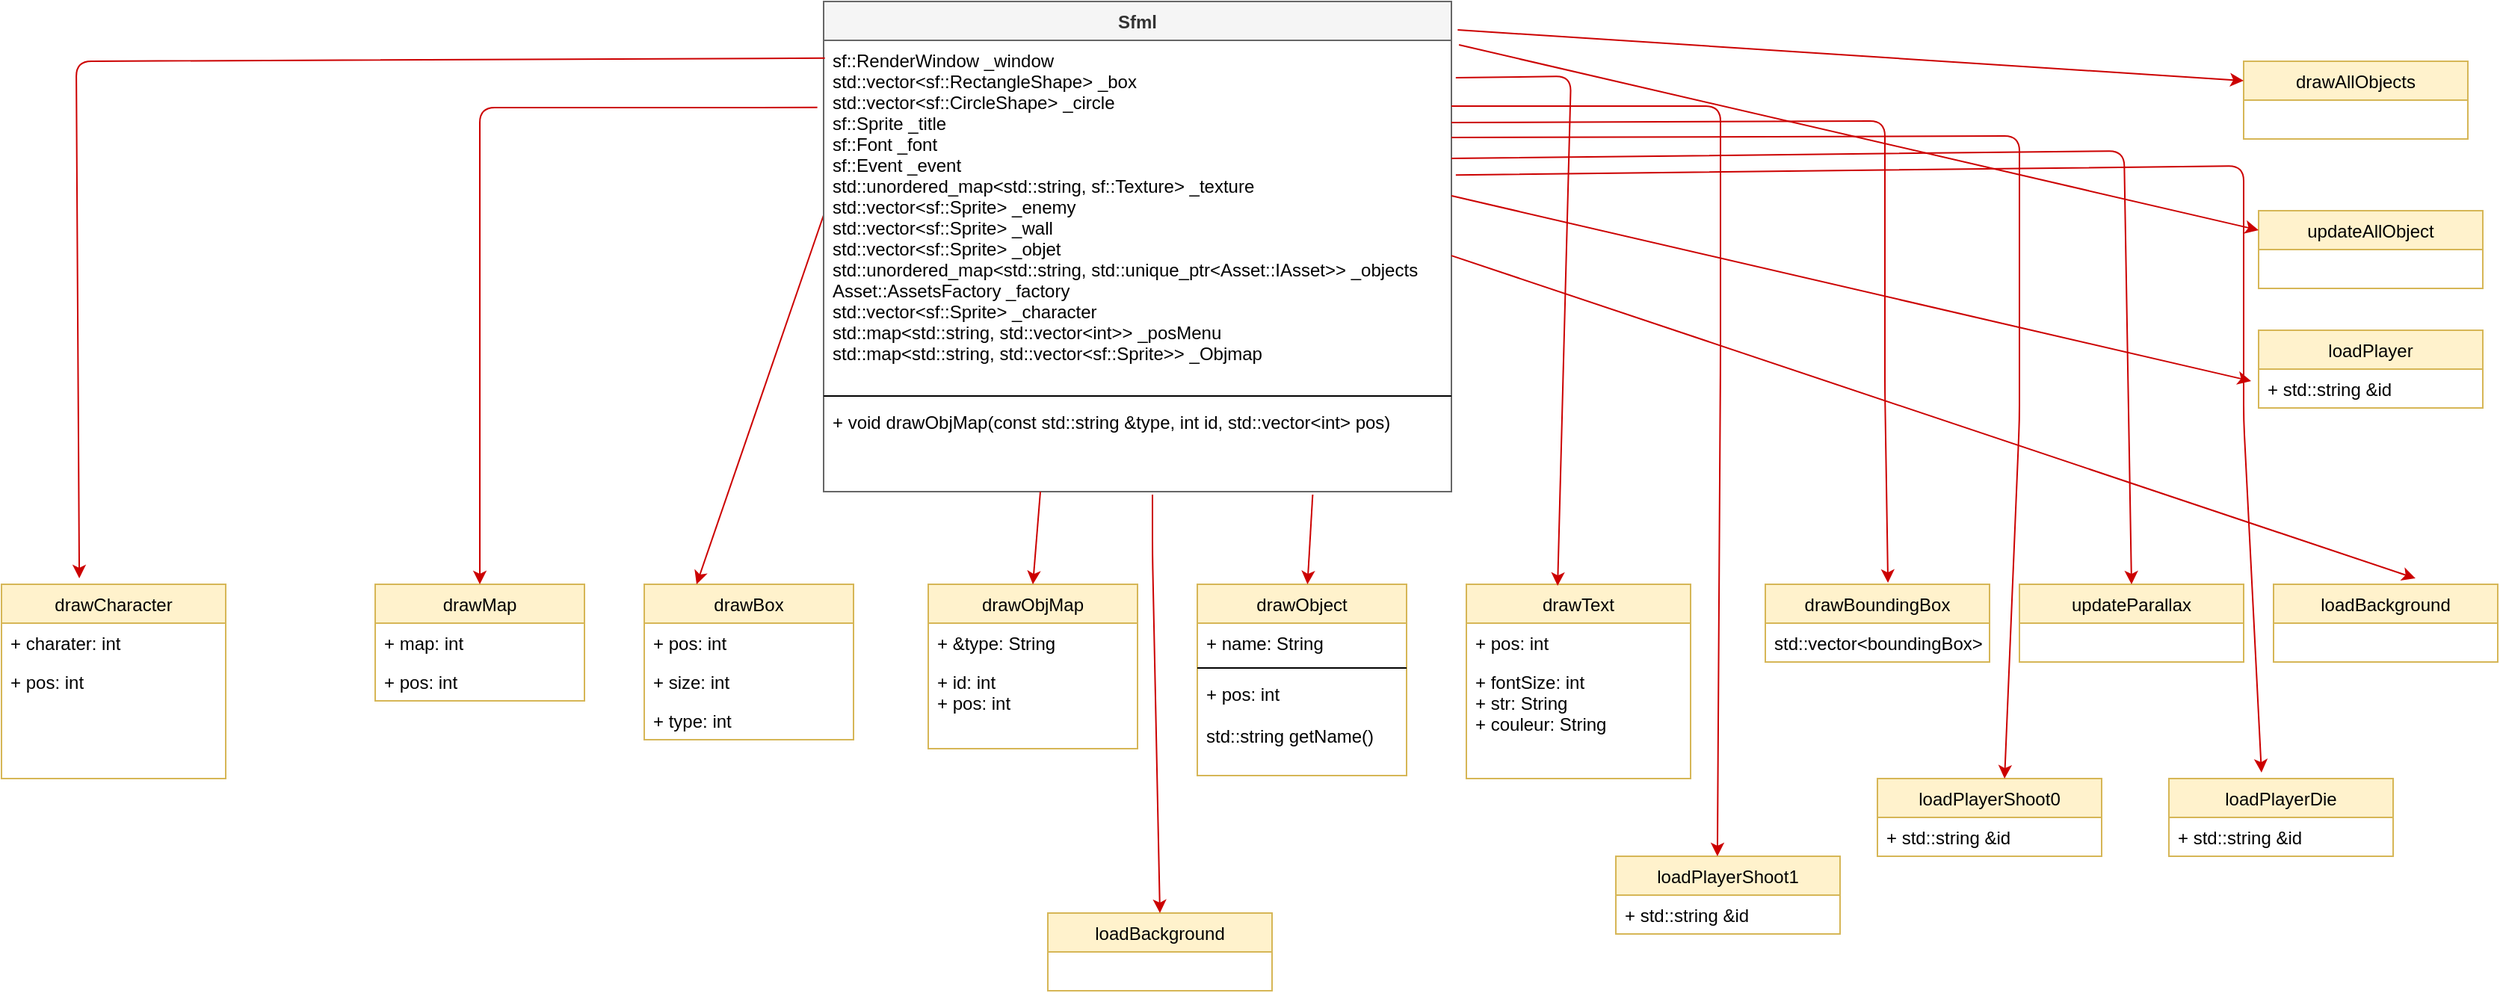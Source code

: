 <mxfile version="12.3.3" type="device" pages="1"><diagram id="tzWmUUqlXx7y31C3i_nX" name="Page-1"><mxGraphModel dx="2031" dy="1031" grid="1" gridSize="10" guides="1" tooltips="1" connect="1" arrows="1" fold="1" page="1" pageScale="1" pageWidth="850" pageHeight="1100" math="0" shadow="0"><root><mxCell id="0"/><mxCell id="1" parent="0"/><mxCell id="KkWqMn9R6-LAdipZz2Vl-2" value="drawBox" style="swimlane;fontStyle=0;childLayout=stackLayout;horizontal=1;startSize=26;fillColor=#fff2cc;horizontalStack=0;resizeParent=1;resizeParentMax=0;resizeLast=0;collapsible=1;marginBottom=0;strokeColor=#d6b656;" vertex="1" parent="1"><mxGeometry x="440" y="400" width="140" height="104" as="geometry"/></mxCell><mxCell id="KkWqMn9R6-LAdipZz2Vl-3" value="+ pos: int" style="text;strokeColor=none;fillColor=none;align=left;verticalAlign=top;spacingLeft=4;spacingRight=4;overflow=hidden;rotatable=0;points=[[0,0.5],[1,0.5]];portConstraint=eastwest;" vertex="1" parent="KkWqMn9R6-LAdipZz2Vl-2"><mxGeometry y="26" width="140" height="26" as="geometry"/></mxCell><mxCell id="KkWqMn9R6-LAdipZz2Vl-4" value="+ size: int" style="text;strokeColor=none;fillColor=none;align=left;verticalAlign=top;spacingLeft=4;spacingRight=4;overflow=hidden;rotatable=0;points=[[0,0.5],[1,0.5]];portConstraint=eastwest;" vertex="1" parent="KkWqMn9R6-LAdipZz2Vl-2"><mxGeometry y="52" width="140" height="26" as="geometry"/></mxCell><mxCell id="KkWqMn9R6-LAdipZz2Vl-5" value="+ type: int" style="text;strokeColor=none;fillColor=none;align=left;verticalAlign=top;spacingLeft=4;spacingRight=4;overflow=hidden;rotatable=0;points=[[0,0.5],[1,0.5]];portConstraint=eastwest;" vertex="1" parent="KkWqMn9R6-LAdipZz2Vl-2"><mxGeometry y="78" width="140" height="26" as="geometry"/></mxCell><mxCell id="KkWqMn9R6-LAdipZz2Vl-6" value="drawObject" style="swimlane;fontStyle=0;childLayout=stackLayout;horizontal=1;startSize=26;fillColor=#fff2cc;horizontalStack=0;resizeParent=1;resizeParentMax=0;resizeLast=0;collapsible=1;marginBottom=0;strokeColor=#d6b656;" vertex="1" parent="1"><mxGeometry x="810" y="400" width="140" height="128" as="geometry"/></mxCell><mxCell id="KkWqMn9R6-LAdipZz2Vl-7" value="+ name: String" style="text;strokeColor=none;fillColor=none;align=left;verticalAlign=top;spacingLeft=4;spacingRight=4;overflow=hidden;rotatable=0;points=[[0,0.5],[1,0.5]];portConstraint=eastwest;" vertex="1" parent="KkWqMn9R6-LAdipZz2Vl-6"><mxGeometry y="26" width="140" height="26" as="geometry"/></mxCell><mxCell id="KkWqMn9R6-LAdipZz2Vl-43" value="" style="line;strokeWidth=1;fillColor=none;align=left;verticalAlign=middle;spacingTop=-1;spacingLeft=3;spacingRight=3;rotatable=0;labelPosition=right;points=[];portConstraint=eastwest;" vertex="1" parent="KkWqMn9R6-LAdipZz2Vl-6"><mxGeometry y="52" width="140" height="8" as="geometry"/></mxCell><mxCell id="KkWqMn9R6-LAdipZz2Vl-8" value="+ pos: int&#xA;&#xA;std::string getName()&#xA;" style="text;strokeColor=none;fillColor=none;align=left;verticalAlign=top;spacingLeft=4;spacingRight=4;overflow=hidden;rotatable=0;points=[[0,0.5],[1,0.5]];portConstraint=eastwest;" vertex="1" parent="KkWqMn9R6-LAdipZz2Vl-6"><mxGeometry y="60" width="140" height="68" as="geometry"/></mxCell><mxCell id="KkWqMn9R6-LAdipZz2Vl-10" value="drawText" style="swimlane;fontStyle=0;childLayout=stackLayout;horizontal=1;startSize=26;fillColor=#fff2cc;horizontalStack=0;resizeParent=1;resizeParentMax=0;resizeLast=0;collapsible=1;marginBottom=0;strokeColor=#d6b656;" vertex="1" parent="1"><mxGeometry x="990" y="400" width="150" height="130" as="geometry"/></mxCell><mxCell id="KkWqMn9R6-LAdipZz2Vl-11" value="+ pos: int" style="text;strokeColor=none;fillColor=none;align=left;verticalAlign=top;spacingLeft=4;spacingRight=4;overflow=hidden;rotatable=0;points=[[0,0.5],[1,0.5]];portConstraint=eastwest;" vertex="1" parent="KkWqMn9R6-LAdipZz2Vl-10"><mxGeometry y="26" width="150" height="26" as="geometry"/></mxCell><mxCell id="KkWqMn9R6-LAdipZz2Vl-12" value="+ fontSize: int&#xA;+ str: String&#xA;+ couleur: String&#xA;" style="text;strokeColor=none;fillColor=none;align=left;verticalAlign=top;spacingLeft=4;spacingRight=4;overflow=hidden;rotatable=0;points=[[0,0.5],[1,0.5]];portConstraint=eastwest;" vertex="1" parent="KkWqMn9R6-LAdipZz2Vl-10"><mxGeometry y="52" width="150" height="78" as="geometry"/></mxCell><mxCell id="KkWqMn9R6-LAdipZz2Vl-13" value="drawCharacter" style="swimlane;fontStyle=0;childLayout=stackLayout;horizontal=1;startSize=26;fillColor=#fff2cc;horizontalStack=0;resizeParent=1;resizeParentMax=0;resizeLast=0;collapsible=1;marginBottom=0;strokeColor=#d6b656;" vertex="1" parent="1"><mxGeometry x="10" y="400" width="150" height="130" as="geometry"/></mxCell><mxCell id="KkWqMn9R6-LAdipZz2Vl-14" value="+ charater: int" style="text;strokeColor=none;fillColor=none;align=left;verticalAlign=top;spacingLeft=4;spacingRight=4;overflow=hidden;rotatable=0;points=[[0,0.5],[1,0.5]];portConstraint=eastwest;" vertex="1" parent="KkWqMn9R6-LAdipZz2Vl-13"><mxGeometry y="26" width="150" height="26" as="geometry"/></mxCell><mxCell id="KkWqMn9R6-LAdipZz2Vl-15" value="+ pos: int" style="text;strokeColor=none;fillColor=none;align=left;verticalAlign=top;spacingLeft=4;spacingRight=4;overflow=hidden;rotatable=0;points=[[0,0.5],[1,0.5]];portConstraint=eastwest;" vertex="1" parent="KkWqMn9R6-LAdipZz2Vl-13"><mxGeometry y="52" width="150" height="78" as="geometry"/></mxCell><mxCell id="KkWqMn9R6-LAdipZz2Vl-16" value="drawMap" style="swimlane;fontStyle=0;childLayout=stackLayout;horizontal=1;startSize=26;fillColor=#fff2cc;horizontalStack=0;resizeParent=1;resizeParentMax=0;resizeLast=0;collapsible=1;marginBottom=0;strokeColor=#d6b656;" vertex="1" parent="1"><mxGeometry x="260" y="400" width="140" height="78" as="geometry"/></mxCell><mxCell id="KkWqMn9R6-LAdipZz2Vl-17" value="+ map: int" style="text;strokeColor=none;fillColor=none;align=left;verticalAlign=top;spacingLeft=4;spacingRight=4;overflow=hidden;rotatable=0;points=[[0,0.5],[1,0.5]];portConstraint=eastwest;" vertex="1" parent="KkWqMn9R6-LAdipZz2Vl-16"><mxGeometry y="26" width="140" height="26" as="geometry"/></mxCell><mxCell id="KkWqMn9R6-LAdipZz2Vl-18" value="+ pos: int" style="text;strokeColor=none;fillColor=none;align=left;verticalAlign=top;spacingLeft=4;spacingRight=4;overflow=hidden;rotatable=0;points=[[0,0.5],[1,0.5]];portConstraint=eastwest;" vertex="1" parent="KkWqMn9R6-LAdipZz2Vl-16"><mxGeometry y="52" width="140" height="26" as="geometry"/></mxCell><mxCell id="KkWqMn9R6-LAdipZz2Vl-22" value="drawObjMap" style="swimlane;fontStyle=0;childLayout=stackLayout;horizontal=1;startSize=26;fillColor=#fff2cc;horizontalStack=0;resizeParent=1;resizeParentMax=0;resizeLast=0;collapsible=1;marginBottom=0;strokeColor=#d6b656;" vertex="1" parent="1"><mxGeometry x="630" y="400" width="140" height="110" as="geometry"/></mxCell><mxCell id="KkWqMn9R6-LAdipZz2Vl-23" value="+ &amp;type: String" style="text;strokeColor=none;fillColor=none;align=left;verticalAlign=top;spacingLeft=4;spacingRight=4;overflow=hidden;rotatable=0;points=[[0,0.5],[1,0.5]];portConstraint=eastwest;" vertex="1" parent="KkWqMn9R6-LAdipZz2Vl-22"><mxGeometry y="26" width="140" height="26" as="geometry"/></mxCell><mxCell id="KkWqMn9R6-LAdipZz2Vl-24" value="+ id: int&#xA;+ pos: int&#xA;" style="text;strokeColor=none;fillColor=none;align=left;verticalAlign=top;spacingLeft=4;spacingRight=4;overflow=hidden;rotatable=0;points=[[0,0.5],[1,0.5]];portConstraint=eastwest;" vertex="1" parent="KkWqMn9R6-LAdipZz2Vl-22"><mxGeometry y="52" width="140" height="58" as="geometry"/></mxCell><mxCell id="KkWqMn9R6-LAdipZz2Vl-29" value="" style="endArrow=classic;html=1;exitX=1.007;exitY=0.107;exitDx=0;exitDy=0;exitPerimeter=0;entryX=0.407;entryY=0.008;entryDx=0;entryDy=0;entryPerimeter=0;strokeColor=#CC0000;" edge="1" parent="1" source="KkWqMn9R6-LAdipZz2Vl-39" target="KkWqMn9R6-LAdipZz2Vl-10"><mxGeometry width="50" height="50" relative="1" as="geometry"><mxPoint x="830" y="61.012" as="sourcePoint"/><mxPoint x="1060" y="120" as="targetPoint"/><Array as="points"><mxPoint x="1060" y="60"/></Array></mxGeometry></mxCell><mxCell id="KkWqMn9R6-LAdipZz2Vl-34" value="" style="endArrow=classic;html=1;entryX=0.25;entryY=0;entryDx=0;entryDy=0;exitX=0;exitY=0.5;exitDx=0;exitDy=0;strokeColor=#CC0000;" edge="1" parent="1" source="KkWqMn9R6-LAdipZz2Vl-39" target="KkWqMn9R6-LAdipZz2Vl-2"><mxGeometry width="50" height="50" relative="1" as="geometry"><mxPoint x="520" y="220" as="sourcePoint"/><mxPoint x="667.5" y="137" as="targetPoint"/><Array as="points"/></mxGeometry></mxCell><mxCell id="KkWqMn9R6-LAdipZz2Vl-35" value="" style="endArrow=classic;html=1;entryX=0.5;entryY=0;entryDx=0;entryDy=0;exitX=-0.01;exitY=0.192;exitDx=0;exitDy=0;exitPerimeter=0;strokeColor=#CC0000;" edge="1" parent="1" source="KkWqMn9R6-LAdipZz2Vl-39" target="KkWqMn9R6-LAdipZz2Vl-16"><mxGeometry width="50" height="50" relative="1" as="geometry"><mxPoint x="420" y="170" as="sourcePoint"/><mxPoint x="440" y="96" as="targetPoint"/><Array as="points"><mxPoint x="330" y="81"/></Array></mxGeometry></mxCell><mxCell id="KkWqMn9R6-LAdipZz2Vl-38" value="Sfml" style="swimlane;fontStyle=1;align=center;verticalAlign=top;childLayout=stackLayout;horizontal=1;startSize=26;horizontalStack=0;resizeParent=1;resizeParentMax=0;resizeLast=0;collapsible=1;marginBottom=0;fillColor=#f5f5f5;strokeColor=#666666;fontColor=#333333;" vertex="1" parent="1"><mxGeometry x="560" y="10" width="420" height="328" as="geometry"/></mxCell><mxCell id="KkWqMn9R6-LAdipZz2Vl-39" value="sf::RenderWindow _window&#xA;std::vector&lt;sf::RectangleShape&gt; _box&#xA;std::vector&lt;sf::CircleShape&gt; _circle&#xA;sf::Sprite _title&#xA;sf::Font _font&#xA;sf::Event _event&#xA;std::unordered_map&lt;std::string, sf::Texture&gt; _texture&#xA;std::vector&lt;sf::Sprite&gt; _enemy&#xA;std::vector&lt;sf::Sprite&gt; _wall&#xA;std::vector&lt;sf::Sprite&gt; _objet&#xA;std::unordered_map&lt;std::string, std::unique_ptr&lt;Asset::IAsset&gt;&gt; _objects&#xA;Asset::AssetsFactory _factory&#xA;std::vector&lt;sf::Sprite&gt; _character&#xA;std::map&lt;std::string, std::vector&lt;int&gt;&gt; _posMenu&#xA;std::map&lt;std::string, std::vector&lt;sf::Sprite&gt;&gt; _Objmap&#xA;&#xA;" style="text;strokeColor=none;fillColor=none;align=left;verticalAlign=top;spacingLeft=4;spacingRight=4;overflow=hidden;rotatable=0;points=[[0,0.5],[1,0.5]];portConstraint=eastwest;" vertex="1" parent="KkWqMn9R6-LAdipZz2Vl-38"><mxGeometry y="26" width="420" height="234" as="geometry"/></mxCell><mxCell id="KkWqMn9R6-LAdipZz2Vl-40" value="" style="line;strokeWidth=1;fillColor=none;align=left;verticalAlign=middle;spacingTop=-1;spacingLeft=3;spacingRight=3;rotatable=0;labelPosition=right;points=[];portConstraint=eastwest;" vertex="1" parent="KkWqMn9R6-LAdipZz2Vl-38"><mxGeometry y="260" width="420" height="8" as="geometry"/></mxCell><mxCell id="KkWqMn9R6-LAdipZz2Vl-41" value="+ void drawObjMap(const std::string &amp;type, int id, std::vector&lt;int&gt; pos)" style="text;strokeColor=none;fillColor=none;align=left;verticalAlign=top;spacingLeft=4;spacingRight=4;overflow=hidden;rotatable=0;points=[[0,0.5],[1,0.5]];portConstraint=eastwest;" vertex="1" parent="KkWqMn9R6-LAdipZz2Vl-38"><mxGeometry y="268" width="420" height="60" as="geometry"/></mxCell><mxCell id="KkWqMn9R6-LAdipZz2Vl-44" value="" style="endArrow=classic;html=1;entryX=0.347;entryY=-0.031;entryDx=0;entryDy=0;exitX=0.002;exitY=0.051;exitDx=0;exitDy=0;exitPerimeter=0;entryPerimeter=0;strokeColor=#CC0000;" edge="1" parent="1" source="KkWqMn9R6-LAdipZz2Vl-39" target="KkWqMn9R6-LAdipZz2Vl-13"><mxGeometry width="50" height="50" relative="1" as="geometry"><mxPoint x="285.8" y="49.928" as="sourcePoint"/><mxPoint x="60" y="369" as="targetPoint"/><Array as="points"><mxPoint x="60" y="50"/></Array></mxGeometry></mxCell><mxCell id="KkWqMn9R6-LAdipZz2Vl-45" value="drawBoundingBox" style="swimlane;fontStyle=0;childLayout=stackLayout;horizontal=1;startSize=26;fillColor=#fff2cc;horizontalStack=0;resizeParent=1;resizeParentMax=0;resizeLast=0;collapsible=1;marginBottom=0;strokeColor=#d6b656;" vertex="1" parent="1"><mxGeometry x="1190" y="400" width="150" height="52" as="geometry"/></mxCell><mxCell id="KkWqMn9R6-LAdipZz2Vl-46" value="std::vector&lt;boundingBox&gt;" style="text;strokeColor=none;fillColor=none;align=left;verticalAlign=top;spacingLeft=4;spacingRight=4;overflow=hidden;rotatable=0;points=[[0,0.5],[1,0.5]];portConstraint=eastwest;" vertex="1" parent="KkWqMn9R6-LAdipZz2Vl-45"><mxGeometry y="26" width="150" height="26" as="geometry"/></mxCell><mxCell id="KkWqMn9R6-LAdipZz2Vl-48" value="updateParallax" style="swimlane;fontStyle=0;childLayout=stackLayout;horizontal=1;startSize=26;fillColor=#fff2cc;horizontalStack=0;resizeParent=1;resizeParentMax=0;resizeLast=0;collapsible=1;marginBottom=0;strokeColor=#d6b656;" vertex="1" parent="1"><mxGeometry x="1360" y="400" width="150" height="52" as="geometry"/></mxCell><mxCell id="KkWqMn9R6-LAdipZz2Vl-51" value="loadBackground" style="swimlane;fontStyle=0;childLayout=stackLayout;horizontal=1;startSize=26;fillColor=#fff2cc;horizontalStack=0;resizeParent=1;resizeParentMax=0;resizeLast=0;collapsible=1;marginBottom=0;strokeColor=#d6b656;" vertex="1" parent="1"><mxGeometry x="1530" y="400" width="150" height="52" as="geometry"/></mxCell><mxCell id="KkWqMn9R6-LAdipZz2Vl-55" value="drawAllObjects" style="swimlane;fontStyle=0;childLayout=stackLayout;horizontal=1;startSize=26;fillColor=#fff2cc;horizontalStack=0;resizeParent=1;resizeParentMax=0;resizeLast=0;collapsible=1;marginBottom=0;strokeColor=#d6b656;" vertex="1" parent="1"><mxGeometry x="1510" y="50" width="150" height="52" as="geometry"/></mxCell><mxCell id="KkWqMn9R6-LAdipZz2Vl-56" value="updateAllObject" style="swimlane;fontStyle=0;childLayout=stackLayout;horizontal=1;startSize=26;fillColor=#fff2cc;horizontalStack=0;resizeParent=1;resizeParentMax=0;resizeLast=0;collapsible=1;marginBottom=0;strokeColor=#d6b656;" vertex="1" parent="1"><mxGeometry x="1520" y="150" width="150" height="52" as="geometry"/></mxCell><mxCell id="KkWqMn9R6-LAdipZz2Vl-59" value="loadPlayer" style="swimlane;fontStyle=0;childLayout=stackLayout;horizontal=1;startSize=26;fillColor=#fff2cc;horizontalStack=0;resizeParent=1;resizeParentMax=0;resizeLast=0;collapsible=1;marginBottom=0;strokeColor=#d6b656;" vertex="1" parent="1"><mxGeometry x="1520" y="230" width="150" height="52" as="geometry"/></mxCell><mxCell id="KkWqMn9R6-LAdipZz2Vl-60" value="+ std::string &amp;id" style="text;strokeColor=none;fillColor=none;align=left;verticalAlign=top;spacingLeft=4;spacingRight=4;overflow=hidden;rotatable=0;points=[[0,0.5],[1,0.5]];portConstraint=eastwest;" vertex="1" parent="KkWqMn9R6-LAdipZz2Vl-59"><mxGeometry y="26" width="150" height="26" as="geometry"/></mxCell><mxCell id="KkWqMn9R6-LAdipZz2Vl-62" value="loadPlayerDie" style="swimlane;fontStyle=0;childLayout=stackLayout;horizontal=1;startSize=26;fillColor=#fff2cc;horizontalStack=0;resizeParent=1;resizeParentMax=0;resizeLast=0;collapsible=1;marginBottom=0;strokeColor=#d6b656;" vertex="1" parent="1"><mxGeometry x="1460" y="530" width="150" height="52" as="geometry"/></mxCell><mxCell id="KkWqMn9R6-LAdipZz2Vl-63" value="+ std::string &amp;id&#xA;" style="text;strokeColor=none;fillColor=none;align=left;verticalAlign=top;spacingLeft=4;spacingRight=4;overflow=hidden;rotatable=0;points=[[0,0.5],[1,0.5]];portConstraint=eastwest;" vertex="1" parent="KkWqMn9R6-LAdipZz2Vl-62"><mxGeometry y="26" width="150" height="26" as="geometry"/></mxCell><mxCell id="KkWqMn9R6-LAdipZz2Vl-66" value="loadPlayerShoot0" style="swimlane;fontStyle=0;childLayout=stackLayout;horizontal=1;startSize=26;fillColor=#fff2cc;horizontalStack=0;resizeParent=1;resizeParentMax=0;resizeLast=0;collapsible=1;marginBottom=0;strokeColor=#d6b656;" vertex="1" parent="1"><mxGeometry x="1265" y="530" width="150" height="52" as="geometry"/></mxCell><mxCell id="KkWqMn9R6-LAdipZz2Vl-67" value="+ std::string &amp;id&#xA;" style="text;strokeColor=none;fillColor=none;align=left;verticalAlign=top;spacingLeft=4;spacingRight=4;overflow=hidden;rotatable=0;points=[[0,0.5],[1,0.5]];portConstraint=eastwest;" vertex="1" parent="KkWqMn9R6-LAdipZz2Vl-66"><mxGeometry y="26" width="150" height="26" as="geometry"/></mxCell><mxCell id="KkWqMn9R6-LAdipZz2Vl-68" value="loadPlayerShoot1" style="swimlane;fontStyle=0;childLayout=stackLayout;horizontal=1;startSize=26;fillColor=#fff2cc;horizontalStack=0;resizeParent=1;resizeParentMax=0;resizeLast=0;collapsible=1;marginBottom=0;strokeColor=#d6b656;" vertex="1" parent="1"><mxGeometry x="1090" y="582" width="150" height="52" as="geometry"/></mxCell><mxCell id="KkWqMn9R6-LAdipZz2Vl-69" value="+ std::string &amp;id" style="text;strokeColor=none;fillColor=none;align=left;verticalAlign=top;spacingLeft=4;spacingRight=4;overflow=hidden;rotatable=0;points=[[0,0.5],[1,0.5]];portConstraint=eastwest;" vertex="1" parent="KkWqMn9R6-LAdipZz2Vl-68"><mxGeometry y="26" width="150" height="26" as="geometry"/></mxCell><mxCell id="KkWqMn9R6-LAdipZz2Vl-70" value="loadBackground" style="swimlane;fontStyle=0;childLayout=stackLayout;horizontal=1;startSize=26;fillColor=#fff2cc;horizontalStack=0;resizeParent=1;resizeParentMax=0;resizeLast=0;collapsible=1;marginBottom=0;strokeColor=#d6b656;" vertex="1" parent="1"><mxGeometry x="710" y="620" width="150" height="52" as="geometry"/></mxCell><mxCell id="KkWqMn9R6-LAdipZz2Vl-72" value="" style="endArrow=classic;html=1;exitX=1.01;exitY=0.058;exitDx=0;exitDy=0;entryX=0;entryY=0.25;entryDx=0;entryDy=0;exitPerimeter=0;strokeColor=#CC0000;" edge="1" parent="1" source="KkWqMn9R6-LAdipZz2Vl-38" target="KkWqMn9R6-LAdipZz2Vl-55"><mxGeometry width="50" height="50" relative="1" as="geometry"><mxPoint x="995" y="31" as="sourcePoint"/><mxPoint x="1460" y="70" as="targetPoint"/><Array as="points"/></mxGeometry></mxCell><mxCell id="KkWqMn9R6-LAdipZz2Vl-73" value="" style="endArrow=classic;html=1;exitX=1.012;exitY=0.013;exitDx=0;exitDy=0;entryX=0;entryY=0.25;entryDx=0;entryDy=0;exitPerimeter=0;strokeColor=#CC0000;" edge="1" parent="1" source="KkWqMn9R6-LAdipZz2Vl-39" target="KkWqMn9R6-LAdipZz2Vl-56"><mxGeometry width="50" height="50" relative="1" as="geometry"><mxPoint x="994.2" y="39.024" as="sourcePoint"/><mxPoint x="1520" y="73" as="targetPoint"/><Array as="points"/></mxGeometry></mxCell><mxCell id="KkWqMn9R6-LAdipZz2Vl-74" value="" style="endArrow=classic;html=1;exitX=1.012;exitY=0.013;exitDx=0;exitDy=0;entryX=0;entryY=0.25;entryDx=0;entryDy=0;exitPerimeter=0;strokeColor=#CC0000;" edge="1" parent="1"><mxGeometry width="50" height="50" relative="1" as="geometry"><mxPoint x="980.04" y="140.042" as="sourcePoint"/><mxPoint x="1515" y="264" as="targetPoint"/><Array as="points"/></mxGeometry></mxCell><mxCell id="KkWqMn9R6-LAdipZz2Vl-75" value="" style="endArrow=classic;html=1;exitX=1;exitY=0.188;exitDx=0;exitDy=0;exitPerimeter=0;entryX=0.453;entryY=0;entryDx=0;entryDy=0;entryPerimeter=0;strokeColor=#CC0000;" edge="1" parent="1" source="KkWqMn9R6-LAdipZz2Vl-39" target="KkWqMn9R6-LAdipZz2Vl-68"><mxGeometry width="50" height="50" relative="1" as="geometry"><mxPoint x="992.94" y="71.038" as="sourcePoint"/><mxPoint x="1061.05" y="411.04" as="targetPoint"/><Array as="points"><mxPoint x="1160" y="80"/><mxPoint x="1160" y="250"/></Array></mxGeometry></mxCell><mxCell id="KkWqMn9R6-LAdipZz2Vl-76" value="" style="endArrow=classic;html=1;exitX=1;exitY=0.235;exitDx=0;exitDy=0;exitPerimeter=0;entryX=0.547;entryY=-0.019;entryDx=0;entryDy=0;entryPerimeter=0;strokeColor=#CC0000;" edge="1" parent="1" source="KkWqMn9R6-LAdipZz2Vl-39" target="KkWqMn9R6-LAdipZz2Vl-45"><mxGeometry width="50" height="50" relative="1" as="geometry"><mxPoint x="990" y="89.992" as="sourcePoint"/><mxPoint x="1167.95" y="592" as="targetPoint"/><Array as="points"><mxPoint x="1270" y="90"/><mxPoint x="1270" y="270"/></Array></mxGeometry></mxCell><mxCell id="KkWqMn9R6-LAdipZz2Vl-77" value="" style="endArrow=classic;html=1;exitX=1;exitY=0.278;exitDx=0;exitDy=0;exitPerimeter=0;entryX=0.567;entryY=0;entryDx=0;entryDy=0;entryPerimeter=0;strokeColor=#CC0000;" edge="1" parent="1" source="KkWqMn9R6-LAdipZz2Vl-39" target="KkWqMn9R6-LAdipZz2Vl-66"><mxGeometry width="50" height="50" relative="1" as="geometry"><mxPoint x="990" y="100.99" as="sourcePoint"/><mxPoint x="1282.05" y="409.012" as="targetPoint"/><Array as="points"><mxPoint x="1360" y="100"/><mxPoint x="1360" y="290"/></Array></mxGeometry></mxCell><mxCell id="KkWqMn9R6-LAdipZz2Vl-78" value="" style="endArrow=classic;html=1;entryX=0.5;entryY=0;entryDx=0;entryDy=0;strokeColor=#CC0000;" edge="1" parent="1" target="KkWqMn9R6-LAdipZz2Vl-48"><mxGeometry width="50" height="50" relative="1" as="geometry"><mxPoint x="980" y="115" as="sourcePoint"/><mxPoint x="1360.05" y="540" as="targetPoint"/><Array as="points"><mxPoint x="1430" y="110"/></Array></mxGeometry></mxCell><mxCell id="KkWqMn9R6-LAdipZz2Vl-79" value="" style="endArrow=classic;html=1;exitX=1.012;exitY=0.013;exitDx=0;exitDy=0;entryX=0.633;entryY=-0.077;entryDx=0;entryDy=0;exitPerimeter=0;entryPerimeter=0;strokeColor=#CC0000;" edge="1" parent="1" target="KkWqMn9R6-LAdipZz2Vl-51"><mxGeometry width="50" height="50" relative="1" as="geometry"><mxPoint x="980.04" y="180.042" as="sourcePoint"/><mxPoint x="1515" y="304" as="targetPoint"/><Array as="points"/></mxGeometry></mxCell><mxCell id="KkWqMn9R6-LAdipZz2Vl-80" value="" style="endArrow=classic;html=1;entryX=0.5;entryY=0;entryDx=0;entryDy=0;exitX=0;exitY=0.5;exitDx=0;exitDy=0;strokeColor=#CC0000;" edge="1" parent="1" target="KkWqMn9R6-LAdipZz2Vl-22"><mxGeometry width="50" height="50" relative="1" as="geometry"><mxPoint x="705" y="338" as="sourcePoint"/><mxPoint x="620" y="585" as="targetPoint"/><Array as="points"/></mxGeometry></mxCell><mxCell id="KkWqMn9R6-LAdipZz2Vl-81" value="" style="endArrow=classic;html=1;exitX=0.779;exitY=1.033;exitDx=0;exitDy=0;exitPerimeter=0;strokeColor=#CC0000;" edge="1" parent="1" source="KkWqMn9R6-LAdipZz2Vl-41" target="KkWqMn9R6-LAdipZz2Vl-6"><mxGeometry width="50" height="50" relative="1" as="geometry"><mxPoint x="715" y="348" as="sourcePoint"/><mxPoint x="710" y="410" as="targetPoint"/><Array as="points"/></mxGeometry></mxCell><mxCell id="KkWqMn9R6-LAdipZz2Vl-82" value="" style="endArrow=classic;html=1;entryX=0.5;entryY=0;entryDx=0;entryDy=0;strokeColor=#CC0000;" edge="1" parent="1" target="KkWqMn9R6-LAdipZz2Vl-70"><mxGeometry width="50" height="50" relative="1" as="geometry"><mxPoint x="780" y="340" as="sourcePoint"/><mxPoint x="893.705" y="410" as="targetPoint"/><Array as="points"><mxPoint x="780" y="380"/></Array></mxGeometry></mxCell><mxCell id="KkWqMn9R6-LAdipZz2Vl-83" value="" style="endArrow=classic;html=1;entryX=0.413;entryY=-0.077;entryDx=0;entryDy=0;exitX=1.007;exitY=0.385;exitDx=0;exitDy=0;exitPerimeter=0;entryPerimeter=0;strokeColor=#CC0000;" edge="1" parent="1" source="KkWqMn9R6-LAdipZz2Vl-39" target="KkWqMn9R6-LAdipZz2Vl-62"><mxGeometry width="50" height="50" relative="1" as="geometry"><mxPoint x="990" y="125" as="sourcePoint"/><mxPoint x="1445" y="410" as="targetPoint"/><Array as="points"><mxPoint x="1510" y="120"/><mxPoint x="1510" y="290"/></Array></mxGeometry></mxCell></root></mxGraphModel></diagram></mxfile>
